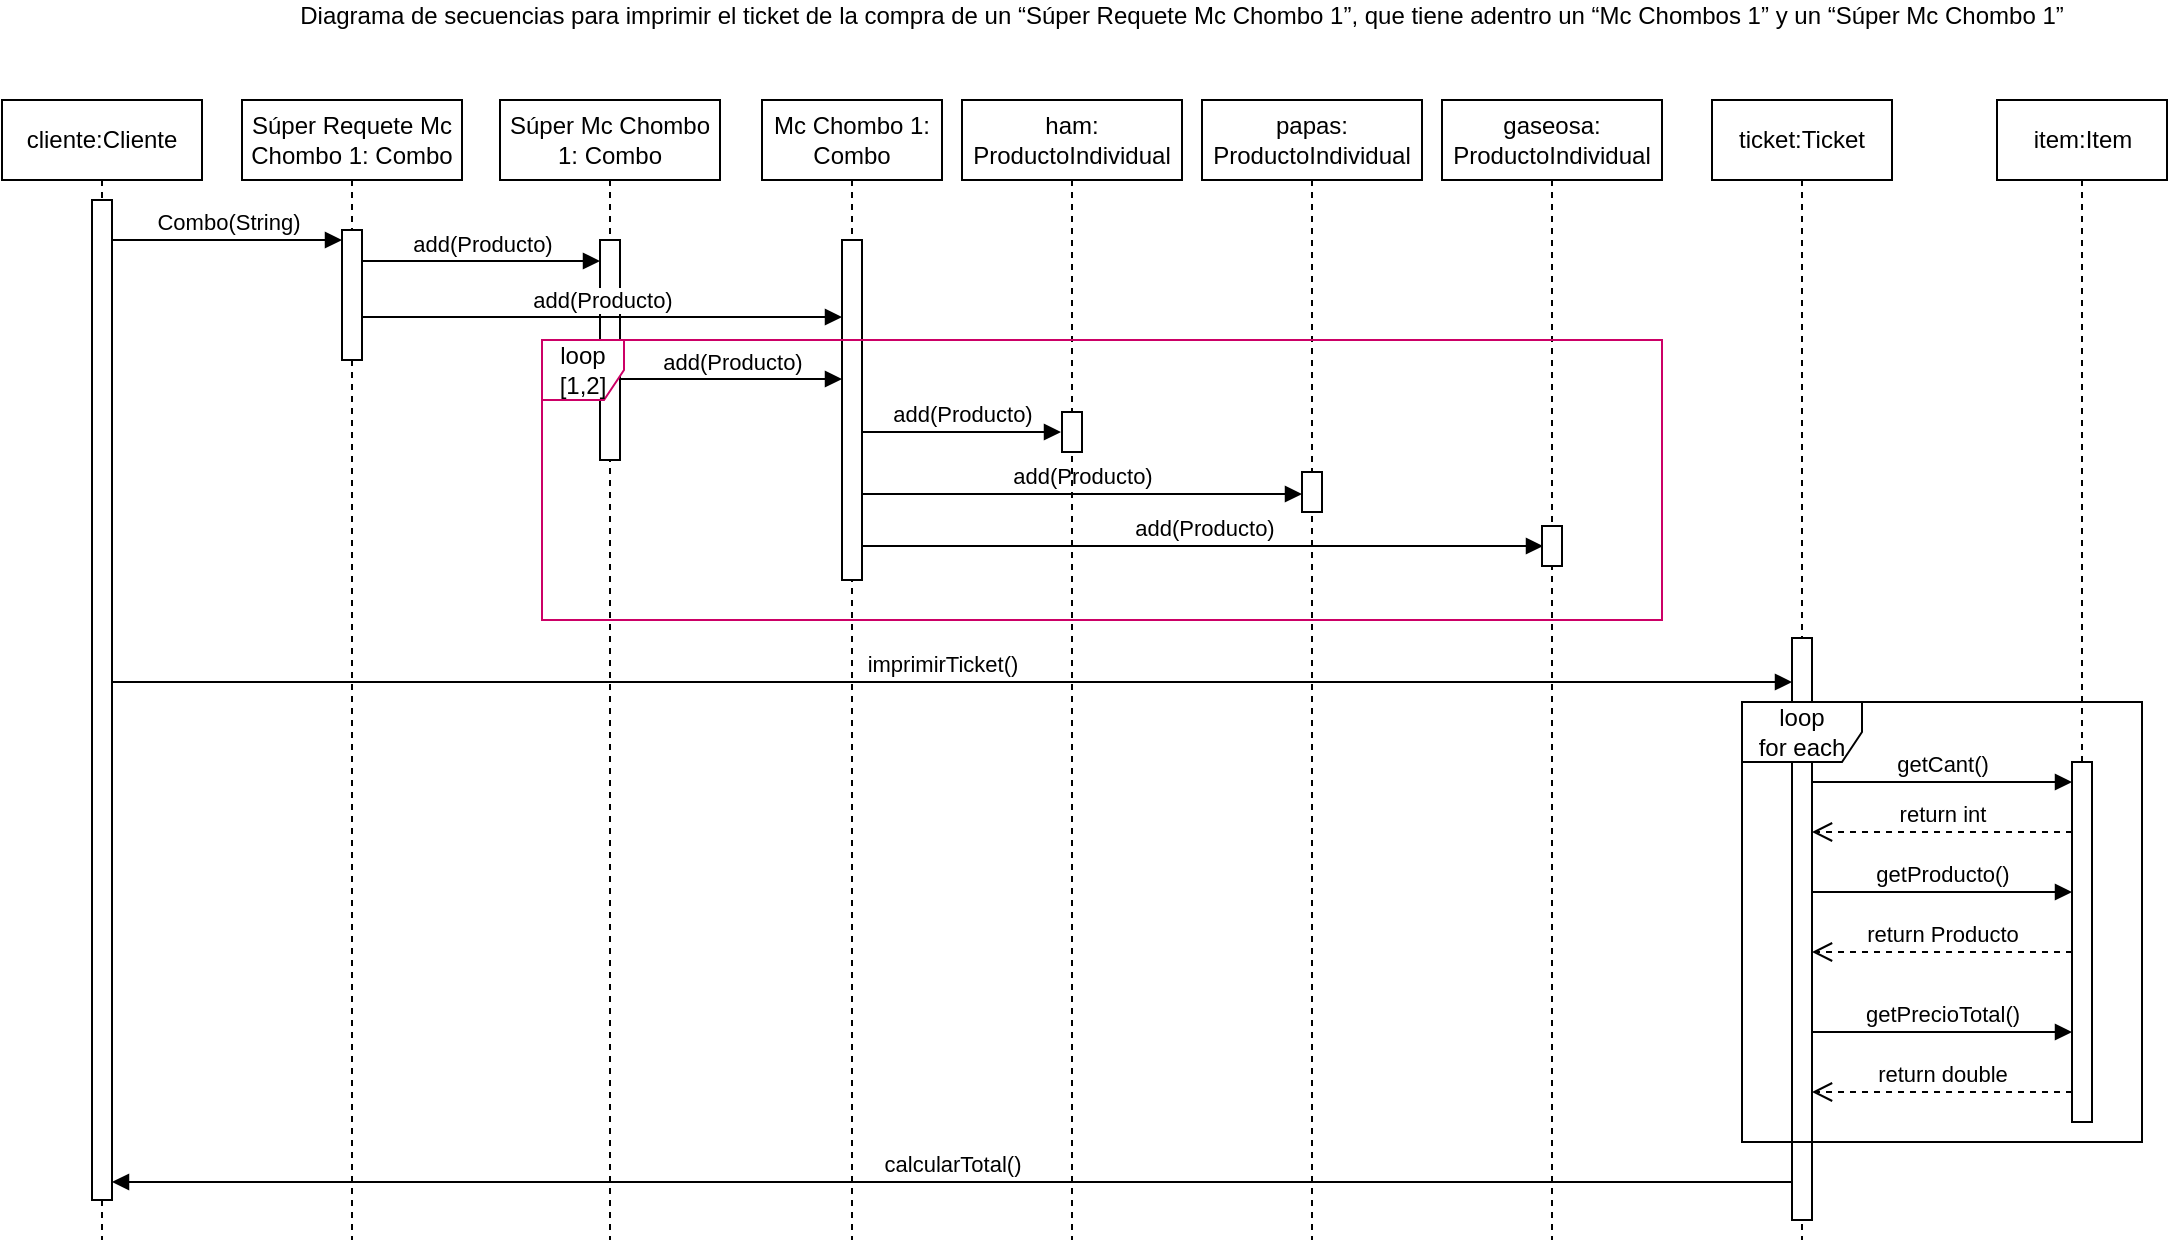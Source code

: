 <mxfile version="24.4.4" type="device">
  <diagram name="Page-1" id="2YBvvXClWsGukQMizWep">
    <mxGraphModel dx="2140" dy="522" grid="1" gridSize="10" guides="1" tooltips="1" connect="1" arrows="1" fold="1" page="1" pageScale="1" pageWidth="850" pageHeight="1100" math="0" shadow="0">
      <root>
        <mxCell id="0" />
        <mxCell id="1" parent="0" />
        <mxCell id="F2SxSTT8hz7Iwo73es0D-1" value="ticket:Ticket" style="shape=umlLifeline;perimeter=lifelinePerimeter;whiteSpace=wrap;html=1;container=1;dropTarget=0;collapsible=0;recursiveResize=0;outlineConnect=0;portConstraint=eastwest;newEdgeStyle={&quot;curved&quot;:0,&quot;rounded&quot;:0};" parent="1" vertex="1">
          <mxGeometry x="615" y="70" width="90" height="570" as="geometry" />
        </mxCell>
        <mxCell id="F2SxSTT8hz7Iwo73es0D-5" value="" style="html=1;points=[[0,0,0,0,5],[0,1,0,0,-5],[1,0,0,0,5],[1,1,0,0,-5]];perimeter=orthogonalPerimeter;outlineConnect=0;targetShapes=umlLifeline;portConstraint=eastwest;newEdgeStyle={&quot;curved&quot;:0,&quot;rounded&quot;:0};" parent="1" vertex="1">
          <mxGeometry x="655" y="339" width="10" height="291" as="geometry" />
        </mxCell>
        <mxCell id="F2SxSTT8hz7Iwo73es0D-3" value="item:Item" style="shape=umlLifeline;perimeter=lifelinePerimeter;whiteSpace=wrap;html=1;container=1;dropTarget=0;collapsible=0;recursiveResize=0;outlineConnect=0;portConstraint=eastwest;newEdgeStyle={&quot;curved&quot;:0,&quot;rounded&quot;:0};" parent="1" vertex="1">
          <mxGeometry x="757.5" y="70" width="85" height="510" as="geometry" />
        </mxCell>
        <mxCell id="F2SxSTT8hz7Iwo73es0D-4" value="loop&lt;div&gt;for each&lt;/div&gt;" style="shape=umlFrame;whiteSpace=wrap;html=1;pointerEvents=0;" parent="1" vertex="1">
          <mxGeometry x="630" y="371" width="200" height="220" as="geometry" />
        </mxCell>
        <mxCell id="F2SxSTT8hz7Iwo73es0D-7" value="" style="html=1;points=[[0,0,0,0,5],[0,1,0,0,-5],[1,0,0,0,5],[1,1,0,0,-5]];perimeter=orthogonalPerimeter;outlineConnect=0;targetShapes=umlLifeline;portConstraint=eastwest;newEdgeStyle={&quot;curved&quot;:0,&quot;rounded&quot;:0};" parent="1" vertex="1">
          <mxGeometry x="795" y="401" width="10" height="180" as="geometry" />
        </mxCell>
        <mxCell id="F2SxSTT8hz7Iwo73es0D-8" value="getCant()" style="html=1;verticalAlign=bottom;endArrow=block;curved=0;rounded=0;" parent="1" target="F2SxSTT8hz7Iwo73es0D-7" edge="1">
          <mxGeometry width="80" relative="1" as="geometry">
            <mxPoint x="665" y="411" as="sourcePoint" />
            <mxPoint x="815" y="411" as="targetPoint" />
          </mxGeometry>
        </mxCell>
        <mxCell id="F2SxSTT8hz7Iwo73es0D-9" value="return int" style="html=1;verticalAlign=bottom;endArrow=open;dashed=1;endSize=8;curved=0;rounded=0;" parent="1" source="F2SxSTT8hz7Iwo73es0D-7" edge="1">
          <mxGeometry relative="1" as="geometry">
            <mxPoint x="815" y="436" as="sourcePoint" />
            <mxPoint x="665" y="436" as="targetPoint" />
          </mxGeometry>
        </mxCell>
        <mxCell id="F2SxSTT8hz7Iwo73es0D-11" value="getProducto()" style="html=1;verticalAlign=bottom;endArrow=block;curved=0;rounded=0;" parent="1" target="F2SxSTT8hz7Iwo73es0D-7" edge="1">
          <mxGeometry width="80" relative="1" as="geometry">
            <mxPoint x="665" y="466" as="sourcePoint" />
            <mxPoint x="815" y="466" as="targetPoint" />
          </mxGeometry>
        </mxCell>
        <mxCell id="F2SxSTT8hz7Iwo73es0D-13" value="return Producto" style="html=1;verticalAlign=bottom;endArrow=open;dashed=1;endSize=8;curved=0;rounded=0;" parent="1" source="F2SxSTT8hz7Iwo73es0D-7" edge="1">
          <mxGeometry relative="1" as="geometry">
            <mxPoint x="815" y="496" as="sourcePoint" />
            <mxPoint x="665" y="496" as="targetPoint" />
          </mxGeometry>
        </mxCell>
        <mxCell id="F2SxSTT8hz7Iwo73es0D-14" value="getPrecioTotal()" style="html=1;verticalAlign=bottom;endArrow=block;curved=0;rounded=0;" parent="1" target="F2SxSTT8hz7Iwo73es0D-7" edge="1">
          <mxGeometry width="80" relative="1" as="geometry">
            <mxPoint x="665" y="536" as="sourcePoint" />
            <mxPoint x="815" y="536" as="targetPoint" />
          </mxGeometry>
        </mxCell>
        <mxCell id="F2SxSTT8hz7Iwo73es0D-15" value="return double" style="html=1;verticalAlign=bottom;endArrow=open;dashed=1;endSize=8;curved=0;rounded=0;" parent="1" source="F2SxSTT8hz7Iwo73es0D-7" edge="1">
          <mxGeometry relative="1" as="geometry">
            <mxPoint x="815" y="566" as="sourcePoint" />
            <mxPoint x="665" y="566" as="targetPoint" />
          </mxGeometry>
        </mxCell>
        <mxCell id="F2SxSTT8hz7Iwo73es0D-16" value="calcularTotal()" style="html=1;verticalAlign=bottom;endArrow=block;curved=0;rounded=0;fillColor=#FFFFFF;" parent="1" edge="1" target="F2SxSTT8hz7Iwo73es0D-19">
          <mxGeometry width="80" relative="1" as="geometry">
            <mxPoint x="655" y="611" as="sourcePoint" />
            <mxPoint x="-195" y="611" as="targetPoint" />
          </mxGeometry>
        </mxCell>
        <mxCell id="F2SxSTT8hz7Iwo73es0D-17" value="imprimirTicket()" style="html=1;verticalAlign=bottom;endArrow=block;curved=0;rounded=0;fillColor=#FFFFFF;" parent="1" edge="1">
          <mxGeometry width="80" relative="1" as="geometry">
            <mxPoint x="-195" y="361" as="sourcePoint" />
            <mxPoint x="655" y="361" as="targetPoint" />
          </mxGeometry>
        </mxCell>
        <mxCell id="F2SxSTT8hz7Iwo73es0D-18" value="cliente:Cliente" style="shape=umlLifeline;perimeter=lifelinePerimeter;whiteSpace=wrap;html=1;container=1;dropTarget=0;collapsible=0;recursiveResize=0;outlineConnect=0;portConstraint=eastwest;newEdgeStyle={&quot;curved&quot;:0,&quot;rounded&quot;:0};" parent="1" vertex="1">
          <mxGeometry x="-240" y="70" width="100" height="570" as="geometry" />
        </mxCell>
        <mxCell id="F2SxSTT8hz7Iwo73es0D-19" value="" style="html=1;points=[[0,0,0,0,5],[0,1,0,0,-5],[1,0,0,0,5],[1,1,0,0,-5]];perimeter=orthogonalPerimeter;outlineConnect=0;targetShapes=umlLifeline;portConstraint=eastwest;newEdgeStyle={&quot;curved&quot;:0,&quot;rounded&quot;:0};" parent="F2SxSTT8hz7Iwo73es0D-18" vertex="1">
          <mxGeometry x="45" y="50" width="10" height="500" as="geometry" />
        </mxCell>
        <mxCell id="F2SxSTT8hz7Iwo73es0D-20" value="Mc Chombo 1:&lt;div&gt;Combo&lt;/div&gt;" style="shape=umlLifeline;perimeter=lifelinePerimeter;whiteSpace=wrap;html=1;container=1;dropTarget=0;collapsible=0;recursiveResize=0;outlineConnect=0;portConstraint=eastwest;newEdgeStyle={&quot;curved&quot;:0,&quot;rounded&quot;:0};" parent="1" vertex="1">
          <mxGeometry x="140" y="70" width="90" height="570" as="geometry" />
        </mxCell>
        <mxCell id="F2SxSTT8hz7Iwo73es0D-21" value="" style="html=1;points=[[0,0,0,0,5],[0,1,0,0,-5],[1,0,0,0,5],[1,1,0,0,-5]];perimeter=orthogonalPerimeter;outlineConnect=0;targetShapes=umlLifeline;portConstraint=eastwest;newEdgeStyle={&quot;curved&quot;:0,&quot;rounded&quot;:0};" parent="F2SxSTT8hz7Iwo73es0D-20" vertex="1">
          <mxGeometry x="40" y="70" width="10" height="170" as="geometry" />
        </mxCell>
        <mxCell id="F2SxSTT8hz7Iwo73es0D-22" value="add(Producto)" style="html=1;verticalAlign=bottom;endArrow=block;curved=0;rounded=0;" parent="1" edge="1">
          <mxGeometry width="80" relative="1" as="geometry">
            <mxPoint x="190" y="236" as="sourcePoint" />
            <mxPoint x="289.5" y="236" as="targetPoint" />
          </mxGeometry>
        </mxCell>
        <mxCell id="F2SxSTT8hz7Iwo73es0D-23" value="add(Producto)" style="html=1;verticalAlign=bottom;endArrow=block;curved=0;rounded=0;entryX=0;entryY=0;entryDx=0;entryDy=5;entryPerimeter=0;" parent="1" edge="1">
          <mxGeometry width="80" relative="1" as="geometry">
            <mxPoint x="190" y="267" as="sourcePoint" />
            <mxPoint x="410" y="267" as="targetPoint" />
            <mxPoint as="offset" />
          </mxGeometry>
        </mxCell>
        <mxCell id="F2SxSTT8hz7Iwo73es0D-24" value="add(Producto)" style="html=1;verticalAlign=bottom;endArrow=block;curved=0;rounded=0;" parent="1" edge="1">
          <mxGeometry width="80" relative="1" as="geometry">
            <mxPoint x="190" y="293" as="sourcePoint" />
            <mxPoint x="530.5" y="293" as="targetPoint" />
          </mxGeometry>
        </mxCell>
        <mxCell id="ldjhp6ecMFq0PakG_y3W-1" value="Diagrama de secuencias para imprimir el ticket de la compra de un&amp;nbsp;“Súper Requete Mc Chombo 1”, que tiene adentro un “Mc Chombos 1” y un “Súper Mc Chombo 1”&lt;br&gt;&lt;div&gt;&lt;br&gt;&lt;/div&gt;" style="text;html=1;align=center;verticalAlign=middle;whiteSpace=wrap;rounded=0;fillColor=#FFFFFF;" parent="1" vertex="1">
          <mxGeometry x="-100" y="20" width="900" height="30" as="geometry" />
        </mxCell>
        <mxCell id="ldjhp6ecMFq0PakG_y3W-2" value="ham:&lt;div&gt;ProductoIndividual&lt;/div&gt;" style="shape=umlLifeline;perimeter=lifelinePerimeter;whiteSpace=wrap;html=1;container=1;dropTarget=0;collapsible=0;recursiveResize=0;outlineConnect=0;portConstraint=eastwest;newEdgeStyle={&quot;curved&quot;:0,&quot;rounded&quot;:0};" parent="1" vertex="1">
          <mxGeometry x="240" y="70" width="110" height="570" as="geometry" />
        </mxCell>
        <mxCell id="ldjhp6ecMFq0PakG_y3W-5" value="" style="html=1;points=[[0,0,0,0,5],[0,1,0,0,-5],[1,0,0,0,5],[1,1,0,0,-5]];perimeter=orthogonalPerimeter;outlineConnect=0;targetShapes=umlLifeline;portConstraint=eastwest;newEdgeStyle={&quot;curved&quot;:0,&quot;rounded&quot;:0};" parent="ldjhp6ecMFq0PakG_y3W-2" vertex="1">
          <mxGeometry x="50" y="156" width="10" height="20" as="geometry" />
        </mxCell>
        <mxCell id="ldjhp6ecMFq0PakG_y3W-3" value="papas:&lt;div&gt;ProductoIndividual&lt;/div&gt;" style="shape=umlLifeline;perimeter=lifelinePerimeter;whiteSpace=wrap;html=1;container=1;dropTarget=0;collapsible=0;recursiveResize=0;outlineConnect=0;portConstraint=eastwest;newEdgeStyle={&quot;curved&quot;:0,&quot;rounded&quot;:0};" parent="1" vertex="1">
          <mxGeometry x="360" y="70" width="110" height="570" as="geometry" />
        </mxCell>
        <mxCell id="ldjhp6ecMFq0PakG_y3W-6" value="" style="html=1;points=[[0,0,0,0,5],[0,1,0,0,-5],[1,0,0,0,5],[1,1,0,0,-5]];perimeter=orthogonalPerimeter;outlineConnect=0;targetShapes=umlLifeline;portConstraint=eastwest;newEdgeStyle={&quot;curved&quot;:0,&quot;rounded&quot;:0};" parent="ldjhp6ecMFq0PakG_y3W-3" vertex="1">
          <mxGeometry x="50" y="186" width="10" height="20" as="geometry" />
        </mxCell>
        <mxCell id="ldjhp6ecMFq0PakG_y3W-4" value="gaseosa:&lt;div&gt;ProductoIndividual&lt;/div&gt;" style="shape=umlLifeline;perimeter=lifelinePerimeter;whiteSpace=wrap;html=1;container=1;dropTarget=0;collapsible=0;recursiveResize=0;outlineConnect=0;portConstraint=eastwest;newEdgeStyle={&quot;curved&quot;:0,&quot;rounded&quot;:0};" parent="1" vertex="1">
          <mxGeometry x="480" y="70" width="110" height="570" as="geometry" />
        </mxCell>
        <mxCell id="ldjhp6ecMFq0PakG_y3W-7" value="" style="html=1;points=[[0,0,0,0,5],[0,1,0,0,-5],[1,0,0,0,5],[1,1,0,0,-5]];perimeter=orthogonalPerimeter;outlineConnect=0;targetShapes=umlLifeline;portConstraint=eastwest;newEdgeStyle={&quot;curved&quot;:0,&quot;rounded&quot;:0};" parent="ldjhp6ecMFq0PakG_y3W-4" vertex="1">
          <mxGeometry x="50" y="213" width="10" height="20" as="geometry" />
        </mxCell>
        <mxCell id="ldjhp6ecMFq0PakG_y3W-11" value="Combo(String)" style="html=1;verticalAlign=bottom;endArrow=block;curved=0;rounded=0;entryX=0;entryY=0;entryDx=0;entryDy=5;entryPerimeter=0;" parent="1" source="F2SxSTT8hz7Iwo73es0D-19" target="pUhQjliZvW4v5w3B-7ST-2" edge="1">
          <mxGeometry x="0.009" width="80" relative="1" as="geometry">
            <mxPoint x="-195" y="143" as="sourcePoint" />
            <mxPoint x="-80" y="143" as="targetPoint" />
            <mxPoint as="offset" />
          </mxGeometry>
        </mxCell>
        <mxCell id="Ir8-gKAqQ7259Jka6nyd-1" value="Súper Mc Chombo 1: Combo" style="shape=umlLifeline;perimeter=lifelinePerimeter;whiteSpace=wrap;html=1;container=1;dropTarget=0;collapsible=0;recursiveResize=0;outlineConnect=0;portConstraint=eastwest;newEdgeStyle={&quot;curved&quot;:0,&quot;rounded&quot;:0};" parent="1" vertex="1">
          <mxGeometry x="9" y="70" width="110" height="570" as="geometry" />
        </mxCell>
        <mxCell id="Ir8-gKAqQ7259Jka6nyd-2" value="" style="html=1;points=[[0,0,0,0,5],[0,1,0,0,-5],[1,0,0,0,5],[1,1,0,0,-5]];perimeter=orthogonalPerimeter;outlineConnect=0;targetShapes=umlLifeline;portConstraint=eastwest;newEdgeStyle={&quot;curved&quot;:0,&quot;rounded&quot;:0};" parent="Ir8-gKAqQ7259Jka6nyd-1" vertex="1">
          <mxGeometry x="50" y="70" width="10" height="110" as="geometry" />
        </mxCell>
        <mxCell id="Ir8-gKAqQ7259Jka6nyd-3" value="add(Producto)" style="html=1;verticalAlign=bottom;endArrow=block;curved=0;rounded=0;" parent="1" edge="1">
          <mxGeometry width="80" relative="1" as="geometry">
            <mxPoint x="69" y="209.5" as="sourcePoint" />
            <mxPoint x="180" y="209.5" as="targetPoint" />
          </mxGeometry>
        </mxCell>
        <mxCell id="pUhQjliZvW4v5w3B-7ST-1" value="Súper Requete Mc Chombo 1: Combo" style="shape=umlLifeline;perimeter=lifelinePerimeter;whiteSpace=wrap;html=1;container=1;dropTarget=0;collapsible=0;recursiveResize=0;outlineConnect=0;portConstraint=eastwest;newEdgeStyle={&quot;curved&quot;:0,&quot;rounded&quot;:0};" parent="1" vertex="1">
          <mxGeometry x="-120" y="70" width="110" height="570" as="geometry" />
        </mxCell>
        <mxCell id="pUhQjliZvW4v5w3B-7ST-2" value="" style="html=1;points=[[0,0,0,0,5],[0,1,0,0,-5],[1,0,0,0,5],[1,1,0,0,-5]];perimeter=orthogonalPerimeter;outlineConnect=0;targetShapes=umlLifeline;portConstraint=eastwest;newEdgeStyle={&quot;curved&quot;:0,&quot;rounded&quot;:0};" parent="pUhQjliZvW4v5w3B-7ST-1" vertex="1">
          <mxGeometry x="50" y="65" width="10" height="65" as="geometry" />
        </mxCell>
        <mxCell id="pUhQjliZvW4v5w3B-7ST-3" value="add(Producto)" style="html=1;verticalAlign=bottom;endArrow=block;curved=0;rounded=0;" parent="1" edge="1">
          <mxGeometry width="80" relative="1" as="geometry">
            <mxPoint x="-60" y="150.5" as="sourcePoint" />
            <mxPoint x="59" y="150.5" as="targetPoint" />
          </mxGeometry>
        </mxCell>
        <mxCell id="pUhQjliZvW4v5w3B-7ST-5" value="add(Producto)" style="html=1;verticalAlign=bottom;endArrow=block;curved=0;rounded=0;" parent="1" edge="1">
          <mxGeometry width="80" relative="1" as="geometry">
            <mxPoint x="-60" y="178.5" as="sourcePoint" />
            <mxPoint x="180" y="178.5" as="targetPoint" />
          </mxGeometry>
        </mxCell>
        <mxCell id="m-rUa9RZmdmCxry9l5M--1" value="loop&lt;div&gt;[1,2&lt;span style=&quot;background-color: initial;&quot;&gt;]&lt;/span&gt;&lt;/div&gt;" style="shape=umlFrame;whiteSpace=wrap;html=1;pointerEvents=0;width=41;height=30;strokeColor=#CC0066;" vertex="1" parent="1">
          <mxGeometry x="30" y="190" width="560" height="140" as="geometry" />
        </mxCell>
      </root>
    </mxGraphModel>
  </diagram>
</mxfile>

